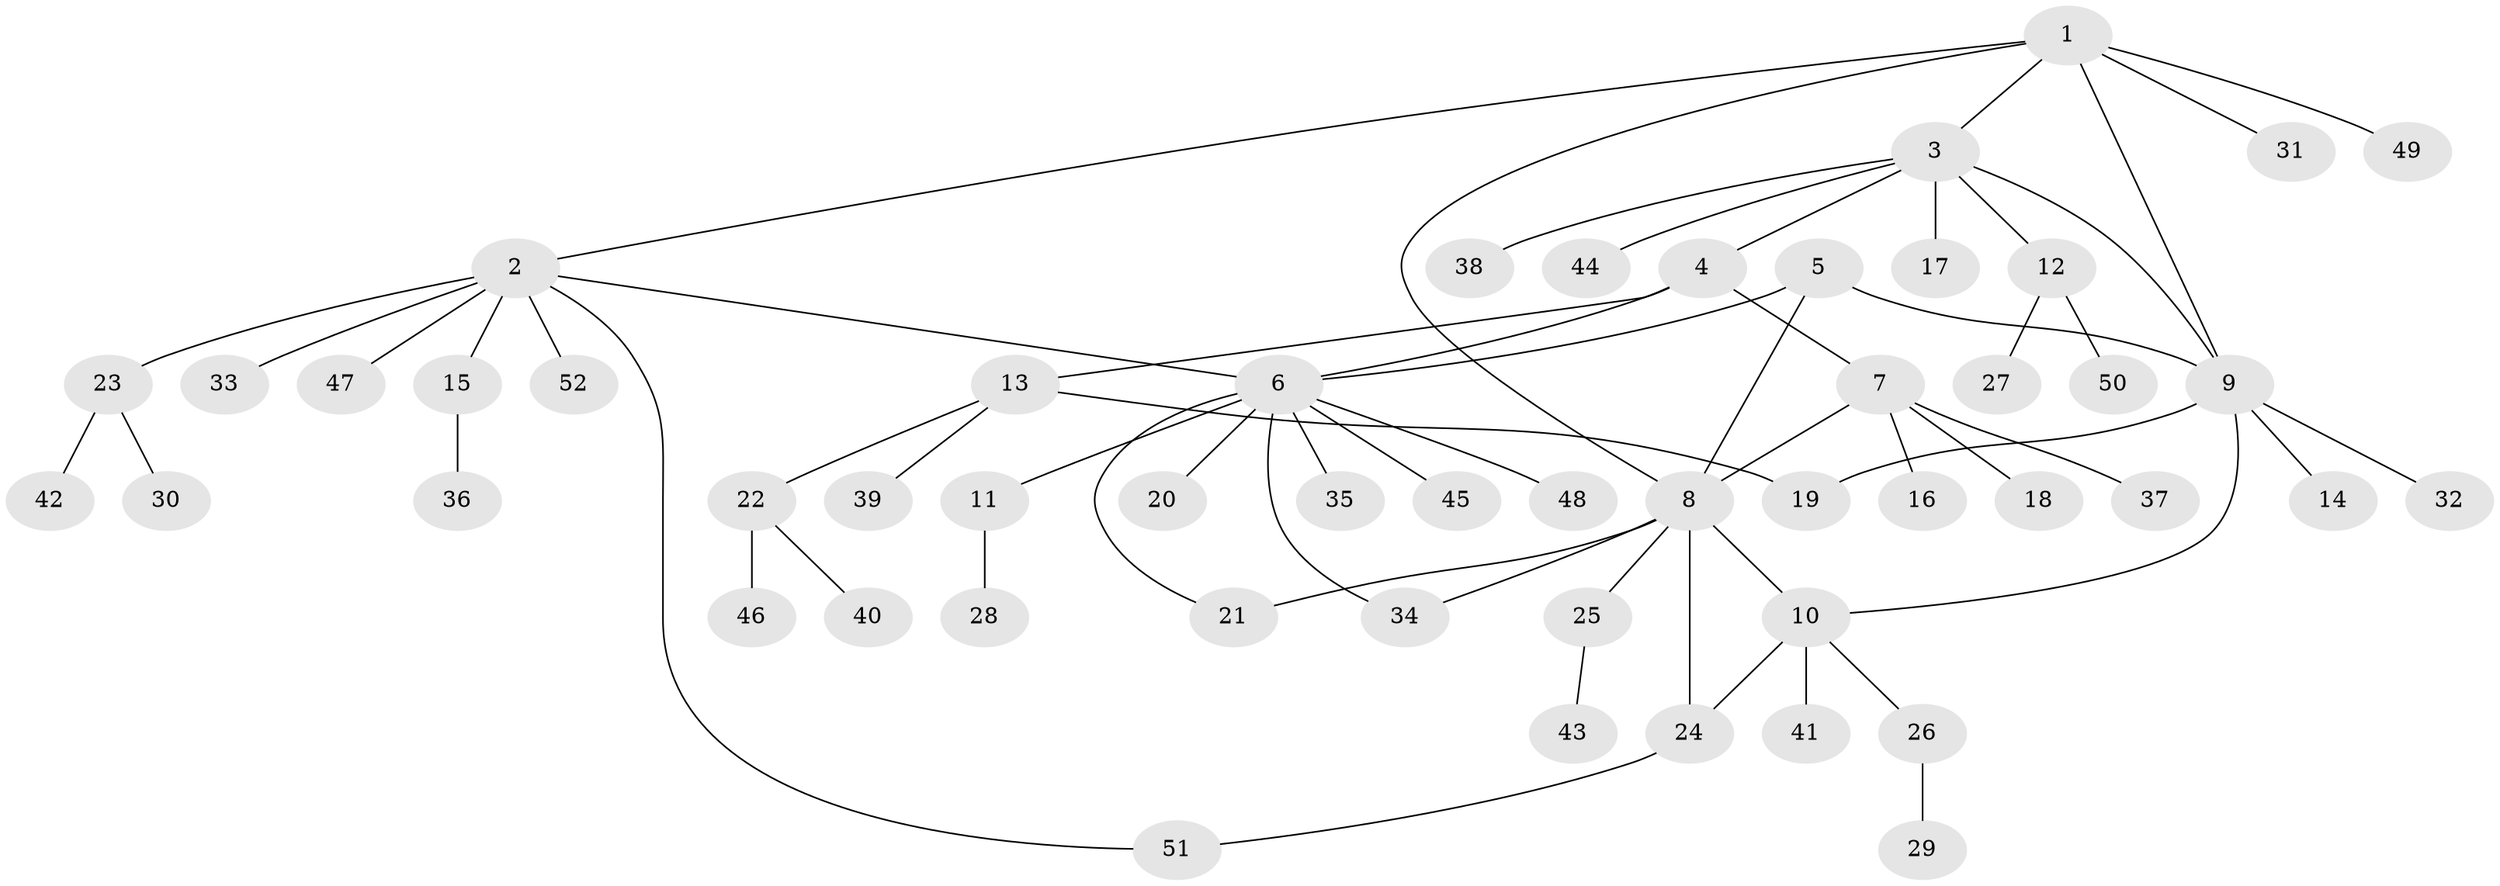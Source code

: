 // Generated by graph-tools (version 1.1) at 2025/26/03/09/25 03:26:46]
// undirected, 52 vertices, 62 edges
graph export_dot {
graph [start="1"]
  node [color=gray90,style=filled];
  1;
  2;
  3;
  4;
  5;
  6;
  7;
  8;
  9;
  10;
  11;
  12;
  13;
  14;
  15;
  16;
  17;
  18;
  19;
  20;
  21;
  22;
  23;
  24;
  25;
  26;
  27;
  28;
  29;
  30;
  31;
  32;
  33;
  34;
  35;
  36;
  37;
  38;
  39;
  40;
  41;
  42;
  43;
  44;
  45;
  46;
  47;
  48;
  49;
  50;
  51;
  52;
  1 -- 2;
  1 -- 3;
  1 -- 8;
  1 -- 9;
  1 -- 31;
  1 -- 49;
  2 -- 6;
  2 -- 15;
  2 -- 23;
  2 -- 33;
  2 -- 47;
  2 -- 51;
  2 -- 52;
  3 -- 4;
  3 -- 9;
  3 -- 12;
  3 -- 17;
  3 -- 38;
  3 -- 44;
  4 -- 6;
  4 -- 7;
  4 -- 13;
  5 -- 6;
  5 -- 8;
  5 -- 9;
  6 -- 11;
  6 -- 20;
  6 -- 21;
  6 -- 34;
  6 -- 35;
  6 -- 45;
  6 -- 48;
  7 -- 8;
  7 -- 16;
  7 -- 18;
  7 -- 37;
  8 -- 10;
  8 -- 21;
  8 -- 24;
  8 -- 25;
  8 -- 34;
  9 -- 10;
  9 -- 14;
  9 -- 19;
  9 -- 32;
  10 -- 24;
  10 -- 26;
  10 -- 41;
  11 -- 28;
  12 -- 27;
  12 -- 50;
  13 -- 19;
  13 -- 22;
  13 -- 39;
  15 -- 36;
  22 -- 40;
  22 -- 46;
  23 -- 30;
  23 -- 42;
  24 -- 51;
  25 -- 43;
  26 -- 29;
}
